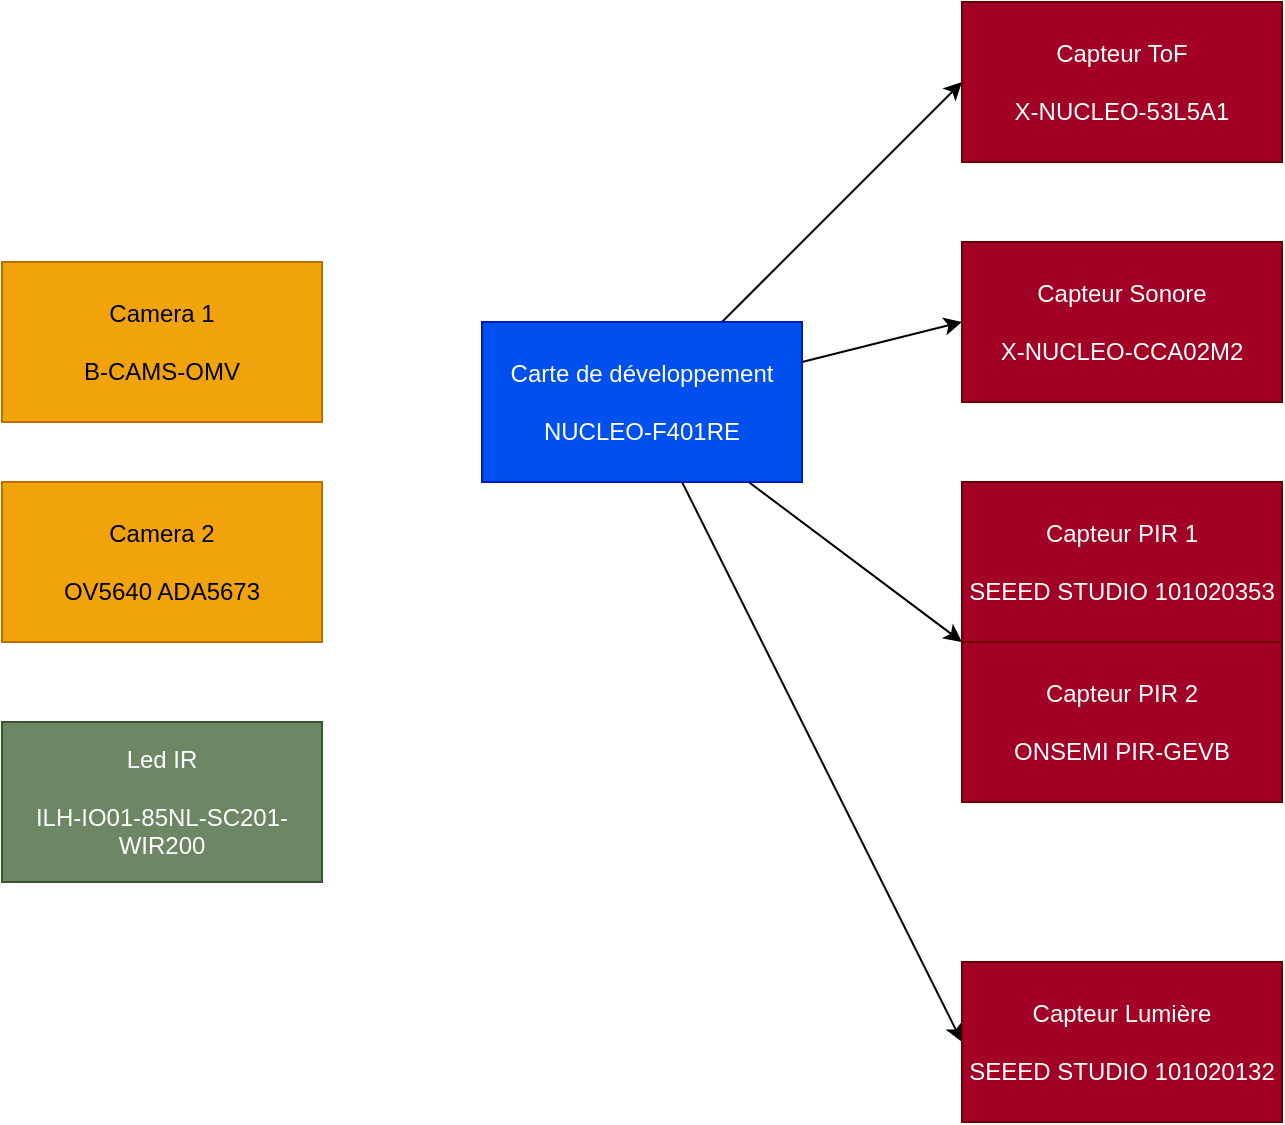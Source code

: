 <mxfile>
    <diagram id="xL_BWmeiPKbXJHwfIOVd" name="Page-1">
        <mxGraphModel dx="1891" dy="781" grid="1" gridSize="10" guides="1" tooltips="1" connect="1" arrows="1" fold="1" page="1" pageScale="1" pageWidth="827" pageHeight="1169" math="0" shadow="0">
            <root>
                <mxCell id="0"/>
                <mxCell id="1" parent="0"/>
                <mxCell id="21" style="edgeStyle=none;html=1;entryX=0;entryY=0.5;entryDx=0;entryDy=0;" edge="1" parent="1" source="2" target="3">
                    <mxGeometry relative="1" as="geometry"/>
                </mxCell>
                <mxCell id="22" style="edgeStyle=none;html=1;entryX=0;entryY=0.5;entryDx=0;entryDy=0;" edge="1" parent="1" source="2" target="4">
                    <mxGeometry relative="1" as="geometry"/>
                </mxCell>
                <mxCell id="23" style="edgeStyle=none;html=1;entryX=0;entryY=1;entryDx=0;entryDy=0;" edge="1" parent="1" source="2" target="5">
                    <mxGeometry relative="1" as="geometry"/>
                </mxCell>
                <mxCell id="24" style="edgeStyle=none;html=1;entryX=0;entryY=0.5;entryDx=0;entryDy=0;" edge="1" parent="1" source="2" target="15">
                    <mxGeometry relative="1" as="geometry">
                        <mxPoint x="270" y="620" as="targetPoint"/>
                    </mxGeometry>
                </mxCell>
                <mxCell id="2" value="Carte de développement&lt;br&gt;&lt;br&gt;NUCLEO-F401RE" style="rounded=0;whiteSpace=wrap;html=1;fillColor=#0050ef;fontColor=#ffffff;strokeColor=#001DBC;" parent="1" vertex="1">
                    <mxGeometry x="40" y="240" width="160" height="80" as="geometry"/>
                </mxCell>
                <mxCell id="3" value="Capteur ToF&lt;br&gt;&lt;br&gt;X-NUCLEO-53L5A1" style="rounded=0;whiteSpace=wrap;html=1;fillColor=#a20025;fontColor=#ffffff;strokeColor=#6F0000;" parent="1" vertex="1">
                    <mxGeometry x="280" y="80" width="160" height="80" as="geometry"/>
                </mxCell>
                <mxCell id="4" value="Capteur Sonore&lt;br&gt;&lt;br&gt;X-NUCLEO-CCA02M2" style="rounded=0;whiteSpace=wrap;html=1;fillColor=#a20025;fontColor=#ffffff;strokeColor=#6F0000;" parent="1" vertex="1">
                    <mxGeometry x="280" y="200" width="160" height="80" as="geometry"/>
                </mxCell>
                <mxCell id="5" value="Capteur PIR 1&lt;br&gt;&lt;br&gt;SEEED STUDIO 101020353" style="rounded=0;whiteSpace=wrap;html=1;fillColor=#a20025;fontColor=#ffffff;strokeColor=#6F0000;" parent="1" vertex="1">
                    <mxGeometry x="280" y="320" width="160" height="80" as="geometry"/>
                </mxCell>
                <mxCell id="6" value="Capteur PIR 2&lt;br&gt;&lt;br&gt;ONSEMI PIR-GEVB" style="rounded=0;whiteSpace=wrap;html=1;fillColor=#a20025;fontColor=#ffffff;strokeColor=#6F0000;" parent="1" vertex="1">
                    <mxGeometry x="280" y="400" width="160" height="80" as="geometry"/>
                </mxCell>
                <mxCell id="7" value="Capteur Lumière&lt;br&gt;&lt;br&gt;SEEED STUDIO 101020132" style="rounded=0;whiteSpace=wrap;html=1;" parent="1" vertex="1">
                    <mxGeometry x="280" y="560" width="160" height="80" as="geometry"/>
                </mxCell>
                <mxCell id="9" value="Camera 1&lt;br&gt;&lt;br&gt;B-CAMS-OMV" style="rounded=0;whiteSpace=wrap;html=1;" parent="1" vertex="1">
                    <mxGeometry x="-200" y="210" width="160" height="80" as="geometry"/>
                </mxCell>
                <mxCell id="10" value="Camera 2&lt;br&gt;&lt;br&gt;OV5640 ADA5673" style="rounded=0;whiteSpace=wrap;html=1;" parent="1" vertex="1">
                    <mxGeometry x="-200" y="320" width="160" height="80" as="geometry"/>
                </mxCell>
                <mxCell id="11" value="Led IR&lt;br&gt;&lt;br&gt;ILH-IO01-85NL-SC201-WIR200" style="rounded=0;whiteSpace=wrap;html=1;" parent="1" vertex="1">
                    <mxGeometry x="-200" y="440" width="160" height="80" as="geometry"/>
                </mxCell>
                <mxCell id="12" value="Camera 1&lt;br&gt;&lt;br&gt;B-CAMS-OMV" style="rounded=0;whiteSpace=wrap;html=1;" vertex="1" parent="1">
                    <mxGeometry x="-200" y="210" width="160" height="80" as="geometry"/>
                </mxCell>
                <mxCell id="13" value="Camera 2&lt;br&gt;&lt;br&gt;OV5640 ADA5673" style="rounded=0;whiteSpace=wrap;html=1;" vertex="1" parent="1">
                    <mxGeometry x="-200" y="320" width="160" height="80" as="geometry"/>
                </mxCell>
                <mxCell id="14" value="Led IR&lt;br&gt;&lt;br&gt;ILH-IO01-85NL-SC201-WIR200" style="rounded=0;whiteSpace=wrap;html=1;" vertex="1" parent="1">
                    <mxGeometry x="-200" y="440" width="160" height="80" as="geometry"/>
                </mxCell>
                <mxCell id="15" value="Capteur Lumière&lt;br&gt;&lt;br&gt;SEEED STUDIO 101020132" style="rounded=0;whiteSpace=wrap;html=1;fillColor=#a20025;strokeColor=#6F0000;fontColor=#ffffff;" vertex="1" parent="1">
                    <mxGeometry x="280" y="560" width="160" height="80" as="geometry"/>
                </mxCell>
                <mxCell id="16" value="Camera 1&lt;br&gt;&lt;br&gt;B-CAMS-OMV" style="rounded=0;whiteSpace=wrap;html=1;fillColor=#f0a30a;fontColor=#000000;strokeColor=#BD7000;" vertex="1" parent="1">
                    <mxGeometry x="-200" y="210" width="160" height="80" as="geometry"/>
                </mxCell>
                <mxCell id="17" value="Camera 2&lt;br&gt;&lt;br&gt;OV5640 ADA5673" style="rounded=0;whiteSpace=wrap;html=1;fillColor=#f0a30a;fontColor=#000000;strokeColor=#BD7000;" vertex="1" parent="1">
                    <mxGeometry x="-200" y="320" width="160" height="80" as="geometry"/>
                </mxCell>
                <mxCell id="18" value="Led IR&lt;br&gt;&lt;br&gt;ILH-IO01-85NL-SC201-WIR200" style="rounded=0;whiteSpace=wrap;html=1;fillColor=#f0a30a;fontColor=#000000;strokeColor=#BD7000;" vertex="1" parent="1">
                    <mxGeometry x="-200" y="440" width="160" height="80" as="geometry"/>
                </mxCell>
                <mxCell id="19" value="Led IR&lt;br&gt;&lt;br&gt;ILH-IO01-85NL-SC201-WIR200" style="rounded=0;whiteSpace=wrap;html=1;fillColor=#6d8764;strokeColor=#3A5431;fontColor=#ffffff;" vertex="1" parent="1">
                    <mxGeometry x="-200" y="440" width="160" height="80" as="geometry"/>
                </mxCell>
            </root>
        </mxGraphModel>
    </diagram>
</mxfile>